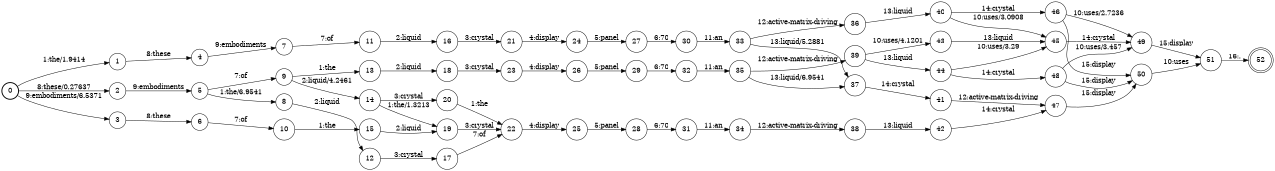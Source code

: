 digraph FST {
rankdir = LR;
size = "8.5,11";
label = "";
center = 1;
orientation = Portrait;
ranksep = "0.4";
nodesep = "0.25";
0 [label = "0", shape = circle, style = bold, fontsize = 14]
	0 -> 1 [label = "1:the/1.9414", fontsize = 14];
	0 -> 2 [label = "8:these/0.27637", fontsize = 14];
	0 -> 3 [label = "9:embodiments/6.5371", fontsize = 14];
1 [label = "1", shape = circle, style = solid, fontsize = 14]
	1 -> 4 [label = "8:these", fontsize = 14];
2 [label = "2", shape = circle, style = solid, fontsize = 14]
	2 -> 5 [label = "9:embodiments", fontsize = 14];
3 [label = "3", shape = circle, style = solid, fontsize = 14]
	3 -> 6 [label = "8:these", fontsize = 14];
4 [label = "4", shape = circle, style = solid, fontsize = 14]
	4 -> 7 [label = "9:embodiments", fontsize = 14];
5 [label = "5", shape = circle, style = solid, fontsize = 14]
	5 -> 8 [label = "1:the/6.9541", fontsize = 14];
	5 -> 9 [label = "7:of", fontsize = 14];
6 [label = "6", shape = circle, style = solid, fontsize = 14]
	6 -> 10 [label = "7:of", fontsize = 14];
7 [label = "7", shape = circle, style = solid, fontsize = 14]
	7 -> 11 [label = "7:of", fontsize = 14];
8 [label = "8", shape = circle, style = solid, fontsize = 14]
	8 -> 12 [label = "2:liquid", fontsize = 14];
9 [label = "9", shape = circle, style = solid, fontsize = 14]
	9 -> 13 [label = "1:the", fontsize = 14];
	9 -> 14 [label = "2:liquid/4.2461", fontsize = 14];
10 [label = "10", shape = circle, style = solid, fontsize = 14]
	10 -> 15 [label = "1:the", fontsize = 14];
11 [label = "11", shape = circle, style = solid, fontsize = 14]
	11 -> 16 [label = "2:liquid", fontsize = 14];
12 [label = "12", shape = circle, style = solid, fontsize = 14]
	12 -> 17 [label = "3:crystal", fontsize = 14];
13 [label = "13", shape = circle, style = solid, fontsize = 14]
	13 -> 18 [label = "2:liquid", fontsize = 14];
14 [label = "14", shape = circle, style = solid, fontsize = 14]
	14 -> 19 [label = "1:the/1.3213", fontsize = 14];
	14 -> 20 [label = "3:crystal", fontsize = 14];
15 [label = "15", shape = circle, style = solid, fontsize = 14]
	15 -> 19 [label = "2:liquid", fontsize = 14];
16 [label = "16", shape = circle, style = solid, fontsize = 14]
	16 -> 21 [label = "3:crystal", fontsize = 14];
17 [label = "17", shape = circle, style = solid, fontsize = 14]
	17 -> 22 [label = "7:of", fontsize = 14];
18 [label = "18", shape = circle, style = solid, fontsize = 14]
	18 -> 23 [label = "3:crystal", fontsize = 14];
19 [label = "19", shape = circle, style = solid, fontsize = 14]
	19 -> 22 [label = "3:crystal", fontsize = 14];
20 [label = "20", shape = circle, style = solid, fontsize = 14]
	20 -> 22 [label = "1:the", fontsize = 14];
21 [label = "21", shape = circle, style = solid, fontsize = 14]
	21 -> 24 [label = "4:display", fontsize = 14];
22 [label = "22", shape = circle, style = solid, fontsize = 14]
	22 -> 25 [label = "4:display", fontsize = 14];
23 [label = "23", shape = circle, style = solid, fontsize = 14]
	23 -> 26 [label = "4:display", fontsize = 14];
24 [label = "24", shape = circle, style = solid, fontsize = 14]
	24 -> 27 [label = "5:panel", fontsize = 14];
25 [label = "25", shape = circle, style = solid, fontsize = 14]
	25 -> 28 [label = "5:panel", fontsize = 14];
26 [label = "26", shape = circle, style = solid, fontsize = 14]
	26 -> 29 [label = "5:panel", fontsize = 14];
27 [label = "27", shape = circle, style = solid, fontsize = 14]
	27 -> 30 [label = "6:70", fontsize = 14];
28 [label = "28", shape = circle, style = solid, fontsize = 14]
	28 -> 31 [label = "6:70", fontsize = 14];
29 [label = "29", shape = circle, style = solid, fontsize = 14]
	29 -> 32 [label = "6:70", fontsize = 14];
30 [label = "30", shape = circle, style = solid, fontsize = 14]
	30 -> 33 [label = "11:an", fontsize = 14];
31 [label = "31", shape = circle, style = solid, fontsize = 14]
	31 -> 34 [label = "11:an", fontsize = 14];
32 [label = "32", shape = circle, style = solid, fontsize = 14]
	32 -> 35 [label = "11:an", fontsize = 14];
33 [label = "33", shape = circle, style = solid, fontsize = 14]
	33 -> 37 [label = "13:liquid/5.2881", fontsize = 14];
	33 -> 36 [label = "12:active-matrix-driving", fontsize = 14];
34 [label = "34", shape = circle, style = solid, fontsize = 14]
	34 -> 38 [label = "12:active-matrix-driving", fontsize = 14];
35 [label = "35", shape = circle, style = solid, fontsize = 14]
	35 -> 37 [label = "13:liquid/6.9541", fontsize = 14];
	35 -> 39 [label = "12:active-matrix-driving", fontsize = 14];
36 [label = "36", shape = circle, style = solid, fontsize = 14]
	36 -> 40 [label = "13:liquid", fontsize = 14];
37 [label = "37", shape = circle, style = solid, fontsize = 14]
	37 -> 41 [label = "14:crystal", fontsize = 14];
38 [label = "38", shape = circle, style = solid, fontsize = 14]
	38 -> 42 [label = "13:liquid", fontsize = 14];
39 [label = "39", shape = circle, style = solid, fontsize = 14]
	39 -> 44 [label = "13:liquid", fontsize = 14];
	39 -> 43 [label = "10:uses/4.1201", fontsize = 14];
40 [label = "40", shape = circle, style = solid, fontsize = 14]
	40 -> 46 [label = "14:crystal", fontsize = 14];
	40 -> 45 [label = "10:uses/3.0908", fontsize = 14];
41 [label = "41", shape = circle, style = solid, fontsize = 14]
	41 -> 47 [label = "12:active-matrix-driving", fontsize = 14];
42 [label = "42", shape = circle, style = solid, fontsize = 14]
	42 -> 47 [label = "14:crystal", fontsize = 14];
43 [label = "43", shape = circle, style = solid, fontsize = 14]
	43 -> 45 [label = "13:liquid", fontsize = 14];
44 [label = "44", shape = circle, style = solid, fontsize = 14]
	44 -> 48 [label = "14:crystal", fontsize = 14];
	44 -> 45 [label = "10:uses/3.29", fontsize = 14];
45 [label = "45", shape = circle, style = solid, fontsize = 14]
	45 -> 49 [label = "14:crystal", fontsize = 14];
46 [label = "46", shape = circle, style = solid, fontsize = 14]
	46 -> 50 [label = "15:display", fontsize = 14];
	46 -> 49 [label = "10:uses/2.7236", fontsize = 14];
47 [label = "47", shape = circle, style = solid, fontsize = 14]
	47 -> 50 [label = "15:display", fontsize = 14];
48 [label = "48", shape = circle, style = solid, fontsize = 14]
	48 -> 50 [label = "15:display", fontsize = 14];
	48 -> 49 [label = "10:uses/3.457", fontsize = 14];
49 [label = "49", shape = circle, style = solid, fontsize = 14]
	49 -> 51 [label = "15:display", fontsize = 14];
50 [label = "50", shape = circle, style = solid, fontsize = 14]
	50 -> 51 [label = "10:uses", fontsize = 14];
51 [label = "51", shape = circle, style = solid, fontsize = 14]
	51 -> 52 [label = "16:.", fontsize = 14];
52 [label = "52", shape = doublecircle, style = solid, fontsize = 14]
}
